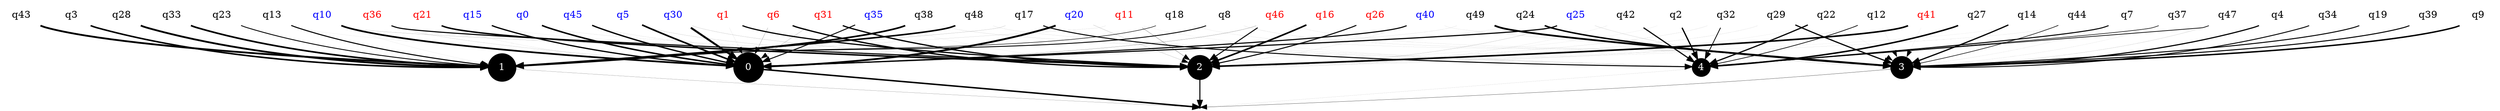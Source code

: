 strict digraph {
	node [shape=point];
	n0_27 -> n1_4 [penwidth=2.13];
	n1_3 -> n2_0 [penwidth=0.31];
	n0_47 -> n1_3 [penwidth=0.08];
	n0_47 -> n1_4 [penwidth=0.95];
	n0_20 -> n1_2 [penwidth=0.11];
	n0_20 -> n1_0 [penwidth=2.62];
	n0_14 -> n1_2 [penwidth=0.03];
	n0_14 -> n1_3 [penwidth=1.75];
	n0_7 -> n1_3 [penwidth=0.04];
	n0_7 -> n1_4 [penwidth=1.41];
	n0_49 -> n1_0 [penwidth=0.05];
	n0_49 -> n1_3 [penwidth=2.51];
	n0_43 -> n1_1 [penwidth=2.58];
	n0_16 -> n1_2 [penwidth=2.27];
	n0_10 -> n1_2 [penwidth=0.10];
	n0_10 -> n1_0 [penwidth=2.39];
	n0_10 -> n1_1 [penwidth=0.03];
	n0_36 -> n1_2 [penwidth=1.52];
	n0_36 -> n1_0 [penwidth=0.07];
	n0_3 -> n1_1 [penwidth=2.19];
	n0_28 -> n1_1 [penwidth=2.58];
	n1_2 -> n2_0 [penwidth=1.46];
	n0_32 -> n1_2 [penwidth=0.05];
	n0_32 -> n1_4 [penwidth=1.09];
	n0_21 -> n1_2 [penwidth=2.08];
	n0_21 -> n1_0 [penwidth=0.04];
	n0_15 -> n1_2 [penwidth=0.03];
	n0_15 -> n1_0 [penwidth=1.80];
	n0_24 -> n1_0 [penwidth=0.04];
	n0_24 -> n1_3 [penwidth=2.10];
	n0_44 -> n1_2 [penwidth=0.04];
	n0_44 -> n1_3 [penwidth=0.78];
	n0_17 -> n1_1 [penwidth=0.10];
	n0_17 -> n1_4 [penwidth=1.38];
	n0_11 -> n1_2 [penwidth=0.23];
	n0_11 -> n1_1 [penwidth=0.05];
	n0_11 -> n1_4 [penwidth=0.03];
	n0_37 -> n1_3 [penwidth=0.04];
	n0_37 -> n1_4 [penwidth=0.77];
	n0_4 -> n1_3 [penwidth=1.61];
	n0_40 -> n1_2 [penwidth=0.04];
	n0_40 -> n1_0 [penwidth=1.51];
	n0_40 -> n1_3 [penwidth=0.04];
	n0_29 -> n1_2 [penwidth=0.05];
	n0_29 -> n1_3 [penwidth=1.68];
	n1_1 -> n2_0 [penwidth=0.15];
	n0_33 -> n1_1 [penwidth=2.36];
	n0_22 -> n1_2 [penwidth=0.03];
	n0_22 -> n1_3 [penwidth=0.03];
	n0_22 -> n1_4 [penwidth=1.69];
	n0_0 -> n1_2 [penwidth=0.04];
	n0_0 -> n1_0 [penwidth=2.15];
	n0_25 -> n1_2 [penwidth=0.10];
	n0_25 -> n1_0 [penwidth=1.57];
	n0_25 -> n1_3 [penwidth=0.08];
	n0_45 -> n1_2 [penwidth=0.05];
	n0_45 -> n1_0 [penwidth=1.90];
	n0_18 -> n1_3 [penwidth=0.04];
	n0_18 -> n1_1 [penwidth=0.68];
	n1_4 -> n2_0 [penwidth=0.05];
	n0_12 -> n1_2 [penwidth=0.05];
	n0_12 -> n1_3 [penwidth=0.03];
	n0_12 -> n1_4 [penwidth=0.94];
	n0_38 -> n1_1 [penwidth=2.35];
	n0_38 -> n1_4 [penwidth=0.06];
	n0_5 -> n1_2 [penwidth=0.08];
	n0_5 -> n1_0 [penwidth=2.30];
	n0_41 -> n1_2 [penwidth=2.26];
	n0_41 -> n1_3 [penwidth=0.03];
	n0_30 -> n1_2 [penwidth=0.09];
	n0_30 -> n1_0 [penwidth=2.77];
	n1_0 -> n2_0 [penwidth=2.11];
	n0_8 -> n1_3 [penwidth=0.05];
	n0_8 -> n1_1 [penwidth=1.22];
	n0_34 -> n1_3 [penwidth=1.29];
	n0_23 -> n1_1 [penwidth=1.21];
	n0_1 -> n1_2 [penwidth=1.69];
	n0_1 -> n1_0 [penwidth=0.04];
	n0_26 -> n1_2 [penwidth=1.43];
	n0_46 -> n1_2 [penwidth=1.37];
	n0_46 -> n1_0 [penwidth=0.17];
	n0_46 -> n1_3 [penwidth=0.04];
	n0_19 -> n1_3 [penwidth=1.35];
	n0_13 -> n1_0 [penwidth=0.03];
	n0_13 -> n1_1 [penwidth=1.46];
	n0_39 -> n1_3 [penwidth=1.39];
	n0_6 -> n1_2 [penwidth=1.87];
	n0_6 -> n1_0 [penwidth=0.17];
	n0_48 -> n1_1 [penwidth=2.22];
	n0_48 -> n1_4 [penwidth=0.05];
	n0_42 -> n1_2 [penwidth=0.04];
	n0_42 -> n1_4 [penwidth=1.62];
	n0_31 -> n1_2 [penwidth=1.80];
	n0_31 -> n1_0 [penwidth=0.13];
	n0_9 -> n1_3 [penwidth=2.04];
	n0_35 -> n1_2 [penwidth=0.03];
	n0_35 -> n1_0 [penwidth=1.33];
	n0_2 -> n1_2 [penwidth=0.03];
	n0_2 -> n1_4 [penwidth=1.80];
	n0_27 [label="q27",shape=none,fontcolor="black"]
	n1_3 [shape=circle,margin="0,0",style=filled,fillcolor=black,fontcolor=white,height=0.45,label="3"]
	n0_47 [label="q47",shape=none,fontcolor="black"]
	n0_20 [label="q20",shape=none,fontcolor="blue"]
	n0_14 [label="q14",shape=none,fontcolor="black"]
	n0_7 [label="q7",shape=none,fontcolor="black"]
	n0_49 [label="q49",shape=none,fontcolor="black"]
	n0_43 [label="q43",shape=none,fontcolor="black"]
	n0_16 [label="q16",shape=none,fontcolor="red"]
	n0_10 [label="q10",shape=none,fontcolor="blue"]
	n0_36 [label="q36",shape=none,fontcolor="red"]
	n0_3 [label="q3",shape=none,fontcolor="black"]
	n0_28 [label="q28",shape=none,fontcolor="black"]
	n1_2 [shape=circle,margin="0,0",style=filled,fillcolor=black,fontcolor=white,height=0.49,label="2"]
	n0_32 [label="q32",shape=none,fontcolor="black"]
	n0_21 [label="q21",shape=none,fontcolor="red"]
	n0_15 [label="q15",shape=none,fontcolor="blue"]
	n0_6 [label="q6",shape=none,fontcolor="red"]
	n0_24 [label="q24",shape=none,fontcolor="black"]
	n0_44 [label="q44",shape=none,fontcolor="black"]
	n0_17 [label="q17",shape=none,fontcolor="black"]
	n0_11 [label="q11",shape=none,fontcolor="red"]
	n0_37 [label="q37",shape=none,fontcolor="black"]
	n0_4 [label="q4",shape=none,fontcolor="black"]
	n0_40 [label="q40",shape=none,fontcolor="blue"]
	n0_29 [label="q29",shape=none,fontcolor="black"]
	n1_1 [shape=circle,margin="0,0",style=filled,fillcolor=black,fontcolor=white,height=0.55,label="1"]
	n0_33 [label="q33",shape=none,fontcolor="black"]
	n0_22 [label="q22",shape=none,fontcolor="black"]
	n0_0 [label="q0",shape=none,fontcolor="blue"]
	n0_25 [label="q25",shape=none,fontcolor="blue"]
	n0_45 [label="q45",shape=none,fontcolor="blue"]
	n0_18 [label="q18",shape=none,fontcolor="black"]
	n1_4 [shape=circle,margin="0,0",style=filled,fillcolor=black,fontcolor=white,height=0.36,label="4"]
	n0_12 [label="q12",shape=none,fontcolor="black"]
	n0_38 [label="q38",shape=none,fontcolor="black"]
	n0_5 [label="q5",shape=none,fontcolor="blue"]
	n0_41 [label="q41",shape=none,fontcolor="red"]
	n0_30 [label="q30",shape=none,fontcolor="blue"]
	n1_0 [shape=circle,margin="0,0",style=filled,fillcolor=black,fontcolor=white,height=0.60,label="0"]
	n0_8 [label="q8",shape=none,fontcolor="black"]
	n0_34 [label="q34",shape=none,fontcolor="black"]
	n0_23 [label="q23",shape=none,fontcolor="black"]
	n0_1 [label="q1",shape=none,fontcolor="red"]
	n0_26 [label="q26",shape=none,fontcolor="red"]
	n0_46 [label="q46",shape=none,fontcolor="red"]
	n0_19 [label="q19",shape=none,fontcolor="black"]
	n0_13 [label="q13",shape=none,fontcolor="black"]
	n0_39 [label="q39",shape=none,fontcolor="black"]
	n2_0 [shape=point,height=0.02]
	n0_48 [label="q48",shape=none,fontcolor="black"]
	n0_42 [label="q42",shape=none,fontcolor="black"]
	n0_31 [label="q31",shape=none,fontcolor="red"]
	n0_9 [label="q9",shape=none,fontcolor="black"]
	n0_35 [label="q35",shape=none,fontcolor="blue"]
	n0_2 [label="q2",shape=none,fontcolor="black"]
}